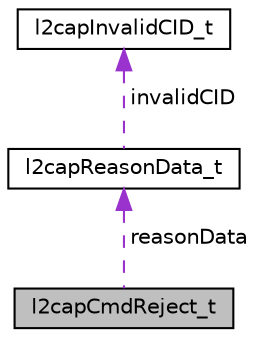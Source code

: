 digraph "l2capCmdReject_t"
{
  edge [fontname="Helvetica",fontsize="10",labelfontname="Helvetica",labelfontsize="10"];
  node [fontname="Helvetica",fontsize="10",shape=record];
  Node1 [label="l2capCmdReject_t",height=0.2,width=0.4,color="black", fillcolor="grey75", style="filled" fontcolor="black"];
  Node2 -> Node1 [dir="back",color="darkorchid3",fontsize="10",style="dashed",label=" reasonData" ,fontname="Helvetica"];
  Node2 [label="l2capReasonData_t",height=0.2,width=0.4,color="black", fillcolor="white", style="filled",URL="$unionl2cap_reason_data__t.html"];
  Node3 -> Node2 [dir="back",color="darkorchid3",fontsize="10",style="dashed",label=" invalidCID" ,fontname="Helvetica"];
  Node3 [label="l2capInvalidCID_t",height=0.2,width=0.4,color="black", fillcolor="white", style="filled",URL="$structl2cap_invalid_c_i_d__t.html"];
}
